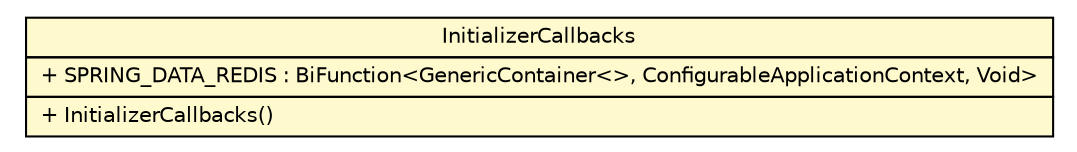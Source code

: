 #!/usr/local/bin/dot
#
# Class diagram 
# Generated by UMLGraph version R5_6-24-gf6e263 (http://www.umlgraph.org/)
#

digraph G {
	edge [fontname="Helvetica",fontsize=10,labelfontname="Helvetica",labelfontsize=10];
	node [fontname="Helvetica",fontsize=10,shape=plaintext];
	nodesep=0.25;
	ranksep=0.5;
	// top.infra.test.containers.InitializerCallbacks
	c47 [label=<<table title="top.infra.test.containers.InitializerCallbacks" border="0" cellborder="1" cellspacing="0" cellpadding="2" port="p" bgcolor="lemonChiffon" href="./InitializerCallbacks.html">
		<tr><td><table border="0" cellspacing="0" cellpadding="1">
<tr><td align="center" balign="center"> InitializerCallbacks </td></tr>
		</table></td></tr>
		<tr><td><table border="0" cellspacing="0" cellpadding="1">
<tr><td align="left" balign="left"> + SPRING_DATA_REDIS : BiFunction&lt;GenericContainer&lt;&gt;, ConfigurableApplicationContext, Void&gt; </td></tr>
		</table></td></tr>
		<tr><td><table border="0" cellspacing="0" cellpadding="1">
<tr><td align="left" balign="left"> + InitializerCallbacks() </td></tr>
		</table></td></tr>
		</table>>, URL="./InitializerCallbacks.html", fontname="Helvetica", fontcolor="black", fontsize=10.0];
}

